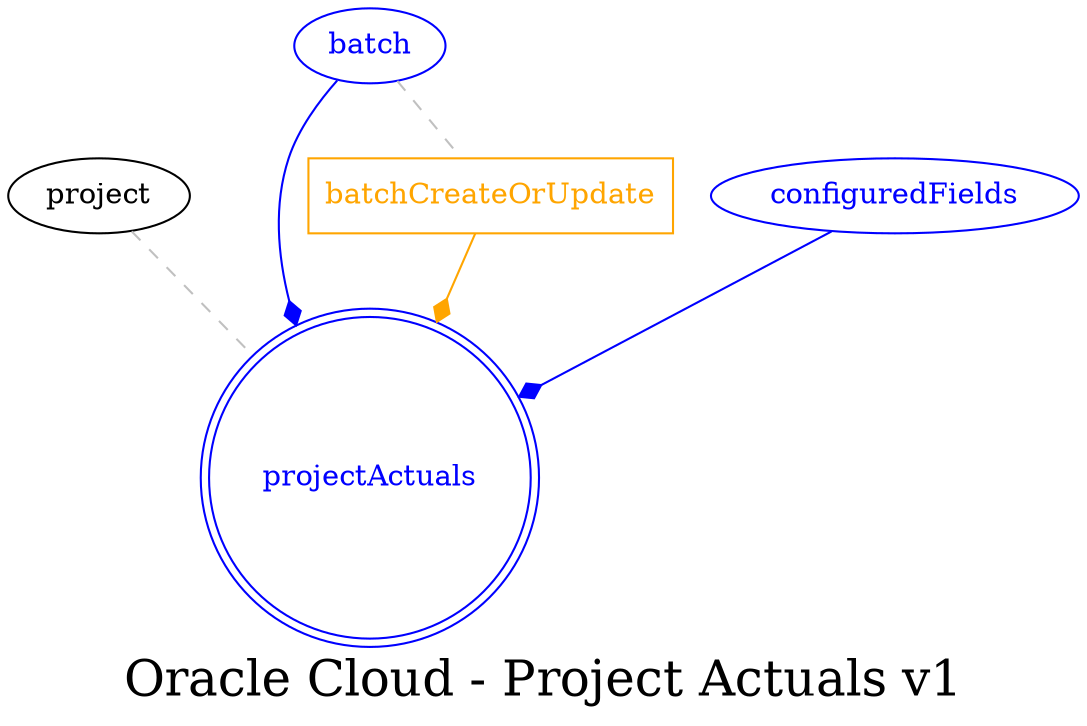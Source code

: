digraph LexiconGraph {
graph[label="Oracle Cloud - Project Actuals v1", fontsize=24]
splines=true
"projectActuals" [color=blue, fontcolor=blue, shape=doublecircle]
"project" -> "projectActuals" [color=grey, fontcolor=grey, arrowhead=none, arrowtail=none, style=dashed]
"batchCreateOrUpdate" [color=orange, fontcolor=orange, shape=box]
"batchCreateOrUpdate" -> "projectActuals" [color=orange, fontcolor=orange, arrowhead=diamond, arrowtail=none]
"batch" -> "batchCreateOrUpdate" [color=grey, fontcolor=grey, arrowhead=none, arrowtail=none, style=dashed]
"batch" -> "projectActuals" [color=blue, fontcolor=blue, arrowhead=diamond, arrowtail=none]
"batch" [color=blue, fontcolor=blue, shape=ellipse]
"configuredFields" -> "projectActuals" [color=blue, fontcolor=blue, arrowhead=diamond, arrowtail=none]
"configuredFields" [color=blue, fontcolor=blue, shape=ellipse]
}
